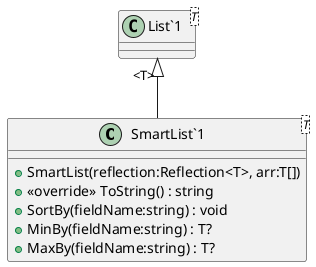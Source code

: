 @startuml
class "SmartList`1"<T> {
    + SmartList(reflection:Reflection<T>, arr:T[])
    + <<override>> ToString() : string
    + SortBy(fieldName:string) : void
    + MinBy(fieldName:string) : T?
    + MaxBy(fieldName:string) : T?
}
class "List`1"<T> {
}
"List`1" "<T>" <|-- "SmartList`1"
@enduml
